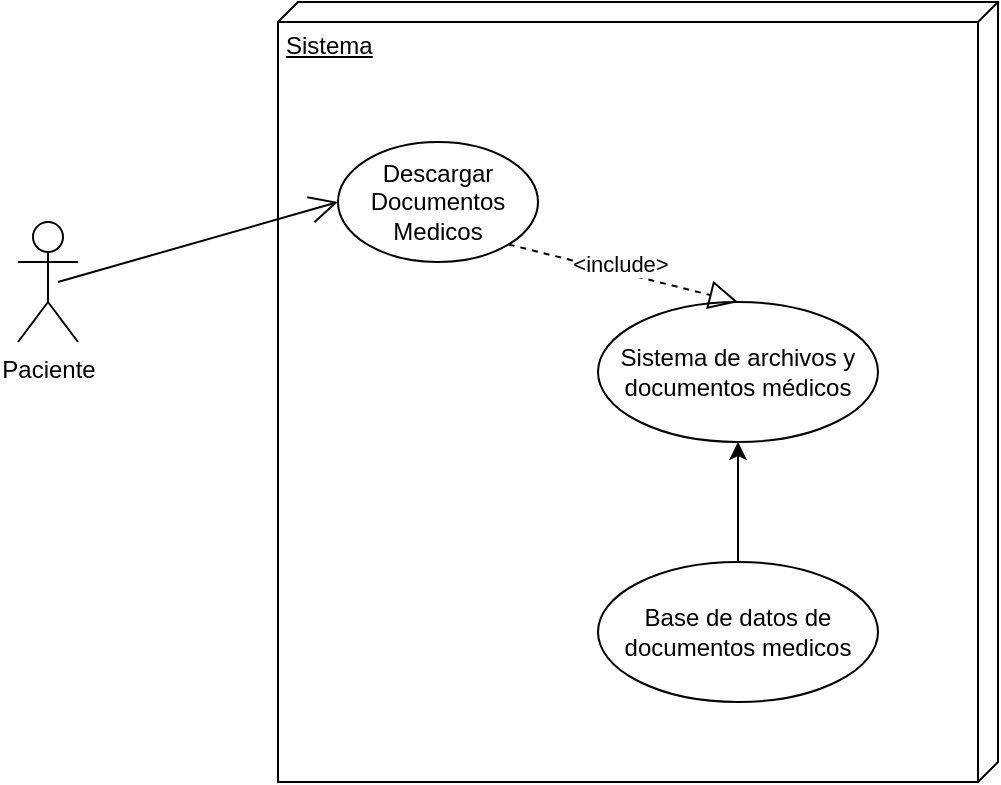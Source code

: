 <mxfile version="21.6.8" type="device">
  <diagram name="Página-1" id="2OsHWticzBHC8ZI-mIic">
    <mxGraphModel dx="1418" dy="827" grid="1" gridSize="10" guides="1" tooltips="1" connect="1" arrows="1" fold="1" page="1" pageScale="1" pageWidth="827" pageHeight="1169" math="0" shadow="0">
      <root>
        <mxCell id="0" />
        <mxCell id="1" parent="0" />
        <mxCell id="6TfCTBKWRMn3m--5bMom-1" value="Sistema" style="verticalAlign=top;align=left;spacingTop=8;spacingLeft=2;spacingRight=12;shape=cube;size=10;direction=south;fontStyle=4;html=1;whiteSpace=wrap;" parent="1" vertex="1">
          <mxGeometry x="210" y="100" width="360" height="390" as="geometry" />
        </mxCell>
        <mxCell id="6TfCTBKWRMn3m--5bMom-2" value="Descargar Documentos Medicos" style="ellipse;whiteSpace=wrap;html=1;" parent="1" vertex="1">
          <mxGeometry x="240" y="170" width="100" height="60" as="geometry" />
        </mxCell>
        <mxCell id="6TfCTBKWRMn3m--5bMom-3" value="Paciente&lt;br&gt;" style="shape=umlActor;verticalLabelPosition=bottom;verticalAlign=top;html=1;" parent="1" vertex="1">
          <mxGeometry x="80" y="210" width="30" height="60" as="geometry" />
        </mxCell>
        <mxCell id="6TfCTBKWRMn3m--5bMom-4" value="" style="endArrow=open;endFill=1;endSize=12;html=1;rounded=0;entryX=0;entryY=0.5;entryDx=0;entryDy=0;" parent="1" target="6TfCTBKWRMn3m--5bMom-2" edge="1">
          <mxGeometry width="160" relative="1" as="geometry">
            <mxPoint x="100" y="240" as="sourcePoint" />
            <mxPoint x="280" y="340" as="targetPoint" />
          </mxGeometry>
        </mxCell>
        <mxCell id="6TfCTBKWRMn3m--5bMom-5" value="Sistema de archivos y documentos médicos" style="ellipse;whiteSpace=wrap;html=1;" parent="1" vertex="1">
          <mxGeometry x="370" y="250" width="140" height="70" as="geometry" />
        </mxCell>
        <mxCell id="6TfCTBKWRMn3m--5bMom-6" value="" style="endArrow=block;dashed=1;endFill=0;endSize=12;html=1;rounded=0;exitX=1;exitY=1;exitDx=0;exitDy=0;entryX=0.5;entryY=0;entryDx=0;entryDy=0;" parent="1" source="6TfCTBKWRMn3m--5bMom-2" target="6TfCTBKWRMn3m--5bMom-5" edge="1">
          <mxGeometry width="160" relative="1" as="geometry">
            <mxPoint x="360" y="250" as="sourcePoint" />
            <mxPoint x="520" y="250" as="targetPoint" />
          </mxGeometry>
        </mxCell>
        <mxCell id="6TfCTBKWRMn3m--5bMom-7" value="&amp;lt;include&amp;gt;" style="edgeLabel;html=1;align=center;verticalAlign=middle;resizable=0;points=[];" parent="6TfCTBKWRMn3m--5bMom-6" vertex="1" connectable="0">
          <mxGeometry x="-0.301" y="-1" relative="1" as="geometry">
            <mxPoint x="15" y="-2" as="offset" />
          </mxGeometry>
        </mxCell>
        <mxCell id="6TfCTBKWRMn3m--5bMom-8" style="edgeStyle=orthogonalEdgeStyle;rounded=0;orthogonalLoop=1;jettySize=auto;html=1;entryX=0.5;entryY=1;entryDx=0;entryDy=0;" parent="1" source="6TfCTBKWRMn3m--5bMom-9" target="6TfCTBKWRMn3m--5bMom-5" edge="1">
          <mxGeometry relative="1" as="geometry" />
        </mxCell>
        <mxCell id="6TfCTBKWRMn3m--5bMom-9" value="Base de datos de documentos medicos" style="ellipse;whiteSpace=wrap;html=1;" parent="1" vertex="1">
          <mxGeometry x="370" y="380" width="140" height="70" as="geometry" />
        </mxCell>
      </root>
    </mxGraphModel>
  </diagram>
</mxfile>

